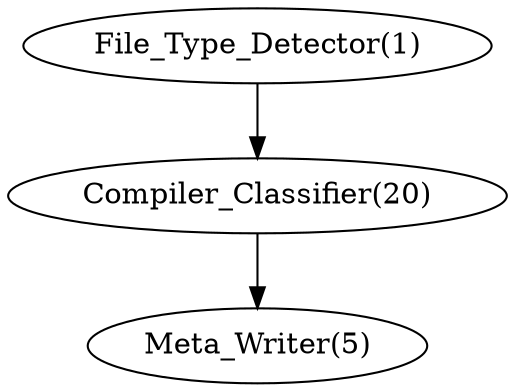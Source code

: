 digraph input {
1 [label="File_Type_Detector(1)"];
1 -> 20;
20 [label="Compiler_Classifier(20)"];
20 -> 5;
5 [label="Meta_Writer(5)"];
}
